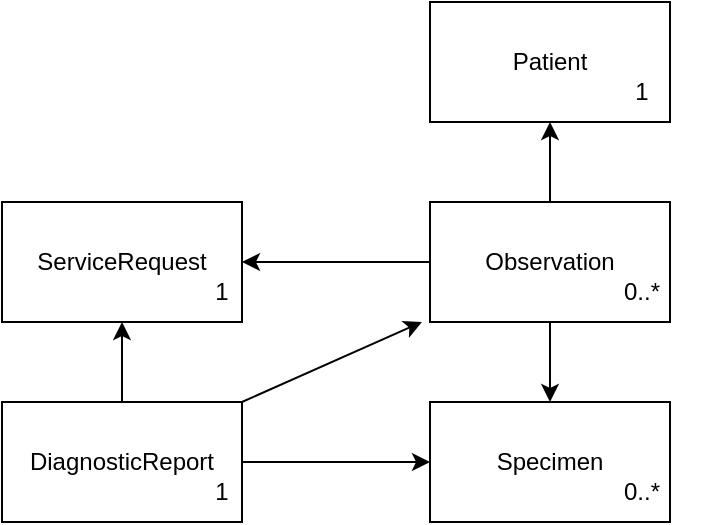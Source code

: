 <mxfile version="15.8.3" type="device"><diagram id="2oflbG3wkQZYNCMhzt-o" name="Page-1"><mxGraphModel dx="1900" dy="1132" grid="1" gridSize="10" guides="1" tooltips="1" connect="1" arrows="1" fold="1" page="1" pageScale="1" pageWidth="827" pageHeight="1169" math="0" shadow="0"><root><mxCell id="0"/><mxCell id="1" parent="0"/><mxCell id="bgBFV9nAEJcJKjytCtFQ-1" value="ServiceRequest" style="rounded=0;whiteSpace=wrap;html=1;" vertex="1" parent="1"><mxGeometry x="239" y="120" width="120" height="60" as="geometry"/></mxCell><mxCell id="bgBFV9nAEJcJKjytCtFQ-2" value="Observation" style="rounded=0;whiteSpace=wrap;html=1;" vertex="1" parent="1"><mxGeometry x="453" y="120" width="120" height="60" as="geometry"/></mxCell><mxCell id="bgBFV9nAEJcJKjytCtFQ-3" value="DiagnosticReport" style="rounded=0;whiteSpace=wrap;html=1;" vertex="1" parent="1"><mxGeometry x="239" y="220" width="120" height="60" as="geometry"/></mxCell><mxCell id="bgBFV9nAEJcJKjytCtFQ-4" value="Specimen" style="rounded=0;whiteSpace=wrap;html=1;" vertex="1" parent="1"><mxGeometry x="453" y="220" width="120" height="60" as="geometry"/></mxCell><mxCell id="bgBFV9nAEJcJKjytCtFQ-5" value="" style="endArrow=classic;html=1;rounded=0;exitX=0;exitY=0.5;exitDx=0;exitDy=0;entryX=1;entryY=0.5;entryDx=0;entryDy=0;" edge="1" parent="1" source="bgBFV9nAEJcJKjytCtFQ-2" target="bgBFV9nAEJcJKjytCtFQ-1"><mxGeometry width="50" height="50" relative="1" as="geometry"><mxPoint x="489" y="500" as="sourcePoint"/><mxPoint x="539" y="450" as="targetPoint"/></mxGeometry></mxCell><mxCell id="bgBFV9nAEJcJKjytCtFQ-6" value="" style="endArrow=classic;html=1;rounded=0;exitX=0.5;exitY=0;exitDx=0;exitDy=0;entryX=1;entryY=0.5;entryDx=0;entryDy=0;" edge="1" parent="1" source="bgBFV9nAEJcJKjytCtFQ-3"><mxGeometry width="50" height="50" relative="1" as="geometry"><mxPoint x="393" y="180" as="sourcePoint"/><mxPoint x="299" y="180" as="targetPoint"/></mxGeometry></mxCell><mxCell id="bgBFV9nAEJcJKjytCtFQ-7" value="" style="endArrow=classic;html=1;rounded=0;exitX=1;exitY=0.5;exitDx=0;exitDy=0;entryX=0;entryY=0.5;entryDx=0;entryDy=0;" edge="1" parent="1" source="bgBFV9nAEJcJKjytCtFQ-3" target="bgBFV9nAEJcJKjytCtFQ-4"><mxGeometry width="50" height="50" relative="1" as="geometry"><mxPoint x="463" y="360" as="sourcePoint"/><mxPoint x="369" y="360" as="targetPoint"/></mxGeometry></mxCell><mxCell id="bgBFV9nAEJcJKjytCtFQ-8" value="Patient" style="rounded=0;whiteSpace=wrap;html=1;" vertex="1" parent="1"><mxGeometry x="453" y="20" width="120" height="60" as="geometry"/></mxCell><mxCell id="bgBFV9nAEJcJKjytCtFQ-9" value="" style="endArrow=classic;html=1;rounded=0;exitX=0.5;exitY=1;exitDx=0;exitDy=0;entryX=0.5;entryY=0;entryDx=0;entryDy=0;" edge="1" parent="1" source="bgBFV9nAEJcJKjytCtFQ-2" target="bgBFV9nAEJcJKjytCtFQ-4"><mxGeometry width="50" height="50" relative="1" as="geometry"><mxPoint x="463" y="160" as="sourcePoint"/><mxPoint x="369" y="160" as="targetPoint"/></mxGeometry></mxCell><mxCell id="bgBFV9nAEJcJKjytCtFQ-10" value="" style="endArrow=classic;html=1;rounded=0;exitX=1;exitY=0;exitDx=0;exitDy=0;" edge="1" parent="1" source="bgBFV9nAEJcJKjytCtFQ-3"><mxGeometry width="50" height="50" relative="1" as="geometry"><mxPoint x="463" y="160" as="sourcePoint"/><mxPoint x="449" y="180" as="targetPoint"/></mxGeometry></mxCell><mxCell id="bgBFV9nAEJcJKjytCtFQ-11" value="" style="endArrow=classic;html=1;rounded=0;exitX=0.5;exitY=0;exitDx=0;exitDy=0;entryX=1;entryY=0.5;entryDx=0;entryDy=0;" edge="1" parent="1" source="bgBFV9nAEJcJKjytCtFQ-2"><mxGeometry width="50" height="50" relative="1" as="geometry"><mxPoint x="607" y="80" as="sourcePoint"/><mxPoint x="513" y="80" as="targetPoint"/></mxGeometry></mxCell><mxCell id="bgBFV9nAEJcJKjytCtFQ-12" value="0..*" style="text;html=1;strokeColor=none;fillColor=none;align=center;verticalAlign=middle;whiteSpace=wrap;rounded=0;" vertex="1" parent="1"><mxGeometry x="529" y="150" width="60" height="30" as="geometry"/></mxCell><mxCell id="bgBFV9nAEJcJKjytCtFQ-13" value="1" style="text;html=1;strokeColor=none;fillColor=none;align=center;verticalAlign=middle;whiteSpace=wrap;rounded=0;" vertex="1" parent="1"><mxGeometry x="529" y="50" width="60" height="30" as="geometry"/></mxCell><mxCell id="bgBFV9nAEJcJKjytCtFQ-14" value="0..*" style="text;html=1;strokeColor=none;fillColor=none;align=center;verticalAlign=middle;whiteSpace=wrap;rounded=0;" vertex="1" parent="1"><mxGeometry x="529" y="250" width="60" height="30" as="geometry"/></mxCell><mxCell id="bgBFV9nAEJcJKjytCtFQ-15" value="1" style="text;html=1;strokeColor=none;fillColor=none;align=center;verticalAlign=middle;whiteSpace=wrap;rounded=0;" vertex="1" parent="1"><mxGeometry x="319" y="250" width="60" height="30" as="geometry"/></mxCell><mxCell id="bgBFV9nAEJcJKjytCtFQ-16" value="1" style="text;html=1;strokeColor=none;fillColor=none;align=center;verticalAlign=middle;whiteSpace=wrap;rounded=0;" vertex="1" parent="1"><mxGeometry x="319" y="150" width="60" height="30" as="geometry"/></mxCell></root></mxGraphModel></diagram></mxfile>